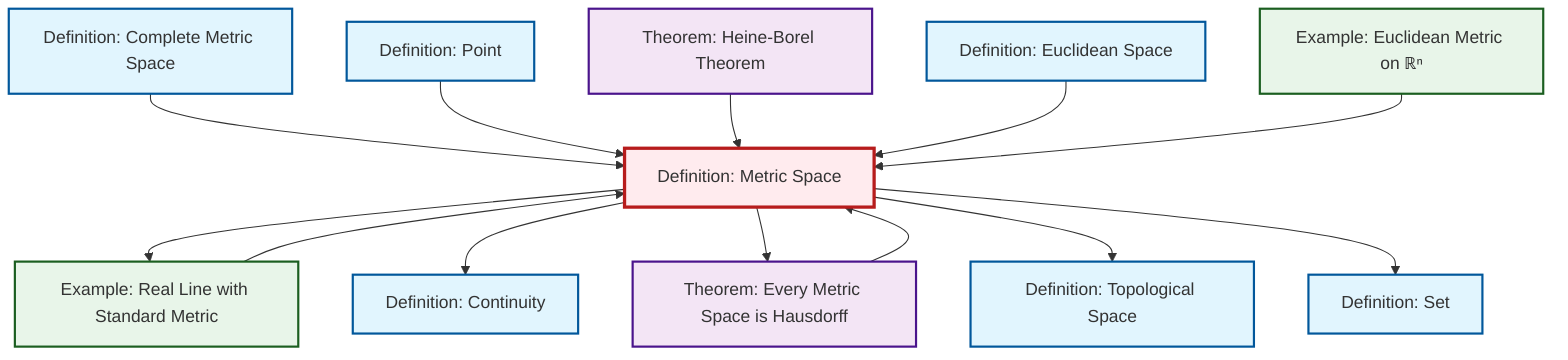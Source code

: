 graph TD
    classDef definition fill:#e1f5fe,stroke:#01579b,stroke-width:2px
    classDef theorem fill:#f3e5f5,stroke:#4a148c,stroke-width:2px
    classDef axiom fill:#fff3e0,stroke:#e65100,stroke-width:2px
    classDef example fill:#e8f5e9,stroke:#1b5e20,stroke-width:2px
    classDef current fill:#ffebee,stroke:#b71c1c,stroke-width:3px
    def-set["Definition: Set"]:::definition
    def-metric-space["Definition: Metric Space"]:::definition
    thm-metric-hausdorff["Theorem: Every Metric Space is Hausdorff"]:::theorem
    ex-real-line-metric["Example: Real Line with Standard Metric"]:::example
    def-topological-space["Definition: Topological Space"]:::definition
    def-complete-metric-space["Definition: Complete Metric Space"]:::definition
    def-point["Definition: Point"]:::definition
    def-continuity["Definition: Continuity"]:::definition
    thm-heine-borel["Theorem: Heine-Borel Theorem"]:::theorem
    ex-euclidean-metric["Example: Euclidean Metric on ℝⁿ"]:::example
    def-euclidean-space["Definition: Euclidean Space"]:::definition
    thm-metric-hausdorff --> def-metric-space
    def-complete-metric-space --> def-metric-space
    def-metric-space --> ex-real-line-metric
    def-metric-space --> def-continuity
    def-point --> def-metric-space
    thm-heine-borel --> def-metric-space
    ex-real-line-metric --> def-metric-space
    def-euclidean-space --> def-metric-space
    def-metric-space --> thm-metric-hausdorff
    ex-euclidean-metric --> def-metric-space
    def-metric-space --> def-topological-space
    def-metric-space --> def-set
    class def-metric-space current